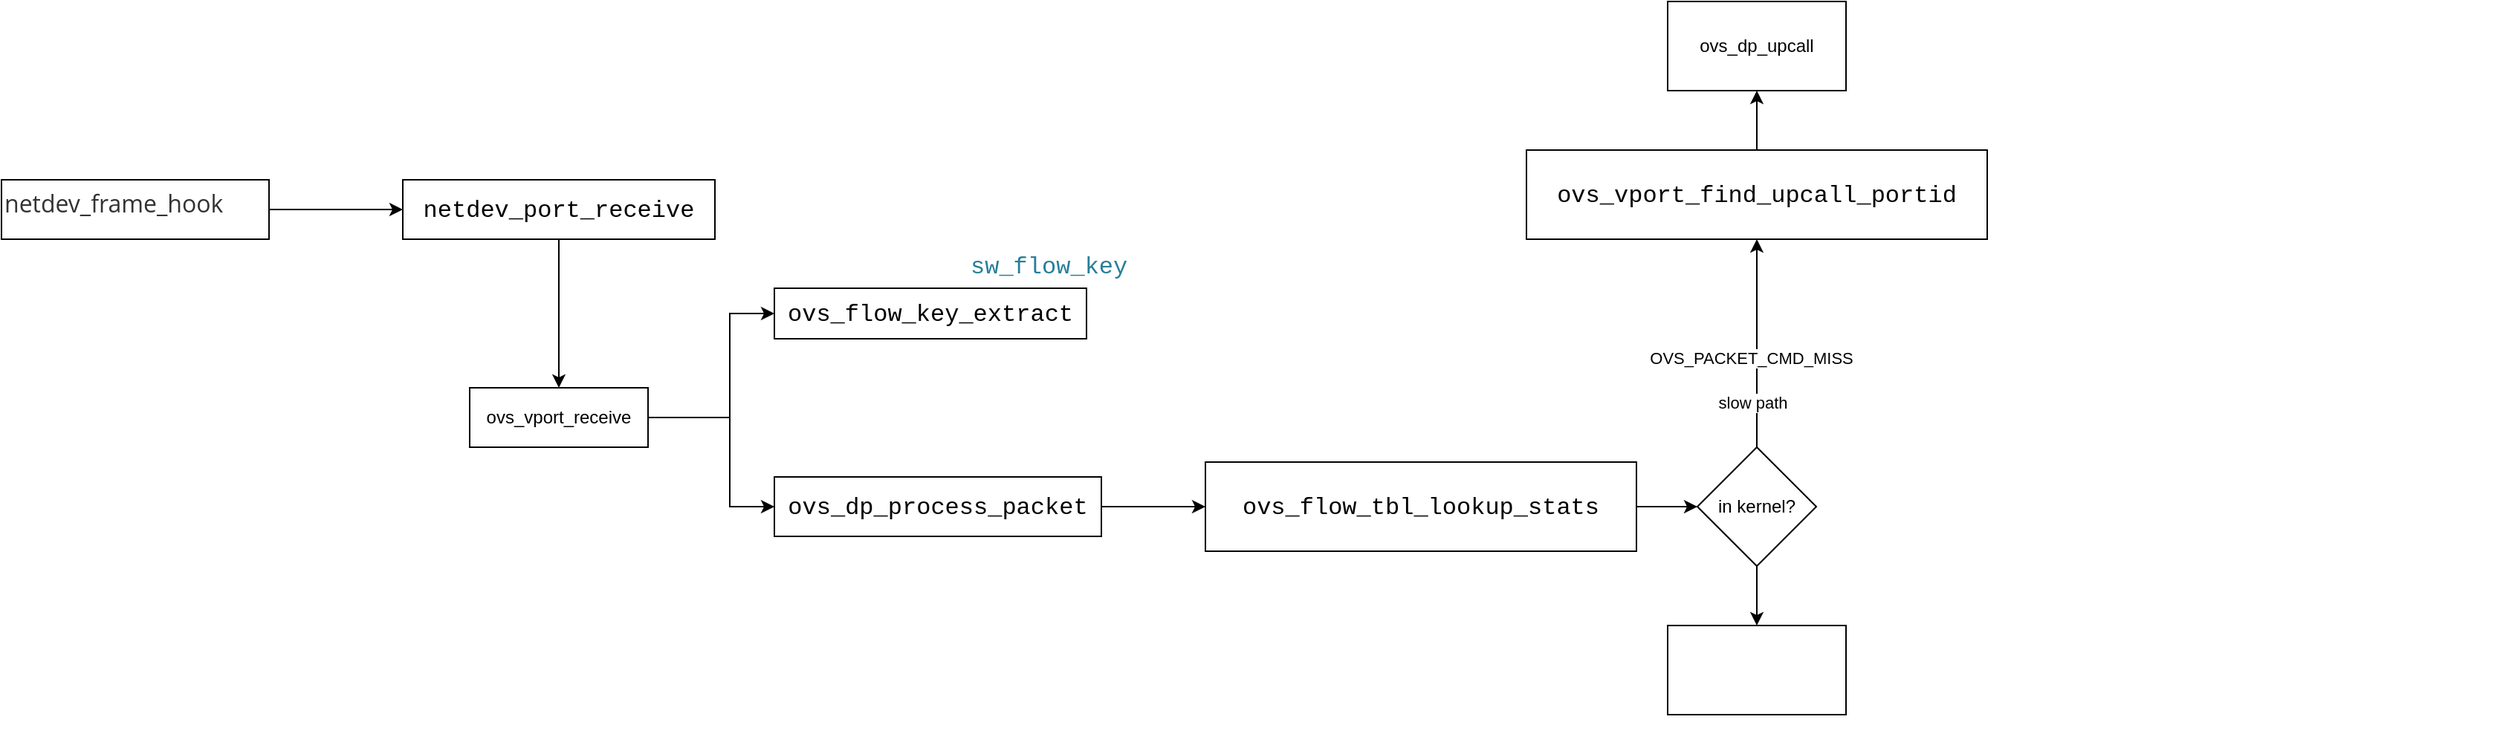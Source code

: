 <mxfile version="21.6.1" type="github" pages="3">
  <diagram name="ovs内核模块" id="A7m8q6VK8YOgvWmJyiGt">
    <mxGraphModel dx="1252" dy="786" grid="1" gridSize="10" guides="1" tooltips="1" connect="1" arrows="1" fold="1" page="1" pageScale="1" pageWidth="827" pageHeight="1169" math="0" shadow="0">
      <root>
        <mxCell id="0" />
        <mxCell id="1" parent="0" />
        <mxCell id="jp2IF95F6a1i_jXeVOt_-4" value="" style="edgeStyle=orthogonalEdgeStyle;rounded=0;orthogonalLoop=1;jettySize=auto;html=1;" edge="1" parent="1" source="jp2IF95F6a1i_jXeVOt_-1" target="jp2IF95F6a1i_jXeVOt_-3">
          <mxGeometry relative="1" as="geometry" />
        </mxCell>
        <mxCell id="jp2IF95F6a1i_jXeVOt_-1" value="&lt;span style=&quot;color: rgb(51, 51, 51); font-family: &amp;quot;open sans&amp;quot;, &amp;quot;Microsoft Yahei&amp;quot;; font-size: 16px; font-style: normal; font-variant-ligatures: normal; font-variant-caps: normal; font-weight: 400; letter-spacing: normal; orphans: 2; text-align: left; text-indent: 0px; text-transform: none; widows: 2; word-spacing: 0px; -webkit-text-stroke-width: 0px; background-color: rgb(255, 255, 255); text-decoration-thickness: initial; text-decoration-style: initial; text-decoration-color: initial; float: none; display: inline !important;&quot;&gt;netdev_frame_hook&lt;/span&gt;" style="text;whiteSpace=wrap;html=1;strokeColor=default;" vertex="1" parent="1">
          <mxGeometry x="100" y="180" width="180" height="40" as="geometry" />
        </mxCell>
        <mxCell id="jp2IF95F6a1i_jXeVOt_-7" value="" style="edgeStyle=orthogonalEdgeStyle;rounded=0;orthogonalLoop=1;jettySize=auto;html=1;" edge="1" parent="1" source="jp2IF95F6a1i_jXeVOt_-3" target="jp2IF95F6a1i_jXeVOt_-6">
          <mxGeometry relative="1" as="geometry" />
        </mxCell>
        <mxCell id="jp2IF95F6a1i_jXeVOt_-3" value="&lt;div style=&quot;background-color: rgb(255, 255, 255); font-family: Menlo, Monaco, &amp;quot;Courier New&amp;quot;, monospace; font-size: 16px; line-height: 24px;&quot;&gt;netdev_port_receive&lt;/div&gt;" style="whiteSpace=wrap;html=1;" vertex="1" parent="1">
          <mxGeometry x="370" y="180" width="210" height="40" as="geometry" />
        </mxCell>
        <mxCell id="jp2IF95F6a1i_jXeVOt_-11" value="" style="edgeStyle=orthogonalEdgeStyle;rounded=0;orthogonalLoop=1;jettySize=auto;html=1;entryX=0;entryY=0.5;entryDx=0;entryDy=0;" edge="1" parent="1" source="jp2IF95F6a1i_jXeVOt_-6" target="jp2IF95F6a1i_jXeVOt_-9">
          <mxGeometry relative="1" as="geometry">
            <Array as="points">
              <mxPoint x="590" y="340" />
              <mxPoint x="590" y="270" />
            </Array>
          </mxGeometry>
        </mxCell>
        <mxCell id="jp2IF95F6a1i_jXeVOt_-14" value="" style="edgeStyle=orthogonalEdgeStyle;rounded=0;orthogonalLoop=1;jettySize=auto;html=1;" edge="1" parent="1" source="jp2IF95F6a1i_jXeVOt_-6" target="jp2IF95F6a1i_jXeVOt_-13">
          <mxGeometry relative="1" as="geometry">
            <Array as="points">
              <mxPoint x="590" y="340" />
              <mxPoint x="590" y="400" />
            </Array>
          </mxGeometry>
        </mxCell>
        <mxCell id="jp2IF95F6a1i_jXeVOt_-6" value="ovs_vport_receive" style="whiteSpace=wrap;html=1;" vertex="1" parent="1">
          <mxGeometry x="415" y="320" width="120" height="40" as="geometry" />
        </mxCell>
        <mxCell id="jp2IF95F6a1i_jXeVOt_-9" value="&lt;div style=&quot;background-color: rgb(255, 255, 255); font-family: Menlo, Monaco, &amp;quot;Courier New&amp;quot;, monospace; font-size: 16px; line-height: 24px;&quot;&gt;ovs_flow_key_extract&lt;/div&gt;" style="whiteSpace=wrap;html=1;" vertex="1" parent="1">
          <mxGeometry x="620" y="253" width="210" height="34" as="geometry" />
        </mxCell>
        <mxCell id="jp2IF95F6a1i_jXeVOt_-18" value="" style="edgeStyle=orthogonalEdgeStyle;rounded=0;orthogonalLoop=1;jettySize=auto;html=1;" edge="1" parent="1" source="jp2IF95F6a1i_jXeVOt_-13" target="jp2IF95F6a1i_jXeVOt_-17">
          <mxGeometry relative="1" as="geometry" />
        </mxCell>
        <mxCell id="jp2IF95F6a1i_jXeVOt_-13" value="&lt;div style=&quot;background-color: rgb(255, 255, 255); font-family: Menlo, Monaco, &amp;quot;Courier New&amp;quot;, monospace; font-size: 16px; line-height: 24px;&quot;&gt;ovs_dp_process_packet&lt;/div&gt;" style="whiteSpace=wrap;html=1;" vertex="1" parent="1">
          <mxGeometry x="620" y="380" width="220" height="40" as="geometry" />
        </mxCell>
        <mxCell id="jp2IF95F6a1i_jXeVOt_-15" value="&lt;div style=&quot;color: rgb(0, 0, 0); background-color: rgb(255, 255, 255); font-family: Menlo, Monaco, &amp;quot;Courier New&amp;quot;, monospace; font-weight: normal; font-size: 16px; line-height: 24px;&quot;&gt;&lt;div&gt;&lt;span style=&quot;color: #267f99;&quot;&gt;sw_flow_key&lt;/span&gt;&lt;/div&gt;&lt;/div&gt;" style="text;whiteSpace=wrap;html=1;" vertex="1" parent="1">
          <mxGeometry x="750" y="220" width="140" height="50" as="geometry" />
        </mxCell>
        <mxCell id="jp2IF95F6a1i_jXeVOt_-20" style="edgeStyle=orthogonalEdgeStyle;rounded=0;orthogonalLoop=1;jettySize=auto;html=1;entryX=0;entryY=0.5;entryDx=0;entryDy=0;" edge="1" parent="1" source="jp2IF95F6a1i_jXeVOt_-17" target="jp2IF95F6a1i_jXeVOt_-19">
          <mxGeometry relative="1" as="geometry" />
        </mxCell>
        <mxCell id="jp2IF95F6a1i_jXeVOt_-17" value="&lt;div style=&quot;background-color: rgb(255, 255, 255); font-family: Menlo, Monaco, &amp;quot;Courier New&amp;quot;, monospace; font-size: 16px; line-height: 24px;&quot;&gt;ovs_flow_tbl_lookup_stats&lt;/div&gt;" style="whiteSpace=wrap;html=1;" vertex="1" parent="1">
          <mxGeometry x="910" y="370" width="290" height="60" as="geometry" />
        </mxCell>
        <mxCell id="jp2IF95F6a1i_jXeVOt_-24" value="" style="edgeStyle=orthogonalEdgeStyle;rounded=0;orthogonalLoop=1;jettySize=auto;html=1;" edge="1" parent="1" source="jp2IF95F6a1i_jXeVOt_-19" target="jp2IF95F6a1i_jXeVOt_-23">
          <mxGeometry relative="1" as="geometry" />
        </mxCell>
        <mxCell id="jp2IF95F6a1i_jXeVOt_-27" value="OVS_PACKET_CMD_MISS" style="edgeLabel;html=1;align=center;verticalAlign=middle;resizable=0;points=[];" vertex="1" connectable="0" parent="jp2IF95F6a1i_jXeVOt_-24">
          <mxGeometry x="-0.133" y="4" relative="1" as="geometry">
            <mxPoint as="offset" />
          </mxGeometry>
        </mxCell>
        <mxCell id="jp2IF95F6a1i_jXeVOt_-32" value="slow path" style="edgeLabel;html=1;align=center;verticalAlign=middle;resizable=0;points=[];" vertex="1" connectable="0" parent="jp2IF95F6a1i_jXeVOt_-24">
          <mxGeometry x="-0.567" y="3" relative="1" as="geometry">
            <mxPoint as="offset" />
          </mxGeometry>
        </mxCell>
        <mxCell id="jp2IF95F6a1i_jXeVOt_-26" value="" style="edgeStyle=orthogonalEdgeStyle;rounded=0;orthogonalLoop=1;jettySize=auto;html=1;" edge="1" parent="1" source="jp2IF95F6a1i_jXeVOt_-19" target="jp2IF95F6a1i_jXeVOt_-25">
          <mxGeometry relative="1" as="geometry" />
        </mxCell>
        <mxCell id="jp2IF95F6a1i_jXeVOt_-19" value="in kernel?" style="rhombus;whiteSpace=wrap;html=1;" vertex="1" parent="1">
          <mxGeometry x="1241" y="360" width="80" height="80" as="geometry" />
        </mxCell>
        <mxCell id="jp2IF95F6a1i_jXeVOt_-30" value="" style="edgeStyle=orthogonalEdgeStyle;rounded=0;orthogonalLoop=1;jettySize=auto;html=1;" edge="1" parent="1" source="jp2IF95F6a1i_jXeVOt_-23" target="jp2IF95F6a1i_jXeVOt_-29">
          <mxGeometry relative="1" as="geometry" />
        </mxCell>
        <mxCell id="jp2IF95F6a1i_jXeVOt_-23" value="&lt;div style=&quot;background-color: rgb(255, 255, 255); font-family: Menlo, Monaco, &amp;quot;Courier New&amp;quot;, monospace; font-size: 16px; line-height: 24px;&quot;&gt;ovs_vport_find_upcall_portid&lt;/div&gt;" style="whiteSpace=wrap;html=1;" vertex="1" parent="1">
          <mxGeometry x="1126" y="160" width="310" height="60" as="geometry" />
        </mxCell>
        <mxCell id="jp2IF95F6a1i_jXeVOt_-25" value="" style="whiteSpace=wrap;html=1;" vertex="1" parent="1">
          <mxGeometry x="1221" y="480" width="120" height="60" as="geometry" />
        </mxCell>
        <mxCell id="jp2IF95F6a1i_jXeVOt_-28" value="&lt;div style=&quot;color: rgb(0, 0, 0); background-color: rgb(255, 255, 255); font-family: Menlo, Monaco, &amp;quot;Courier New&amp;quot;, monospace; font-weight: normal; font-size: 16px; line-height: 24px;&quot;&gt;&lt;br&gt;&lt;/div&gt;" style="text;whiteSpace=wrap;html=1;" vertex="1" parent="1">
          <mxGeometry x="1620" y="500" width="160" height="50" as="geometry" />
        </mxCell>
        <mxCell id="jp2IF95F6a1i_jXeVOt_-29" value="ovs_dp_upcall" style="whiteSpace=wrap;html=1;" vertex="1" parent="1">
          <mxGeometry x="1221" y="60" width="120" height="60" as="geometry" />
        </mxCell>
      </root>
    </mxGraphModel>
  </diagram>
  <diagram id="9C4N-sqCpMw-pdfa3zA8" name="ct">
    <mxGraphModel dx="1252" dy="786" grid="1" gridSize="10" guides="1" tooltips="1" connect="1" arrows="1" fold="1" page="1" pageScale="1" pageWidth="827" pageHeight="1169" math="0" shadow="0">
      <root>
        <mxCell id="0" />
        <mxCell id="1" parent="0" />
      </root>
    </mxGraphModel>
  </diagram>
  <diagram id="_bPLB6Bnzuy-iDHaOH4O" name="第 3 页">
    <mxGraphModel dx="1252" dy="786" grid="1" gridSize="10" guides="1" tooltips="1" connect="1" arrows="1" fold="1" page="1" pageScale="1" pageWidth="827" pageHeight="1169" math="0" shadow="0">
      <root>
        <mxCell id="0" />
        <mxCell id="1" parent="0" />
      </root>
    </mxGraphModel>
  </diagram>
</mxfile>
